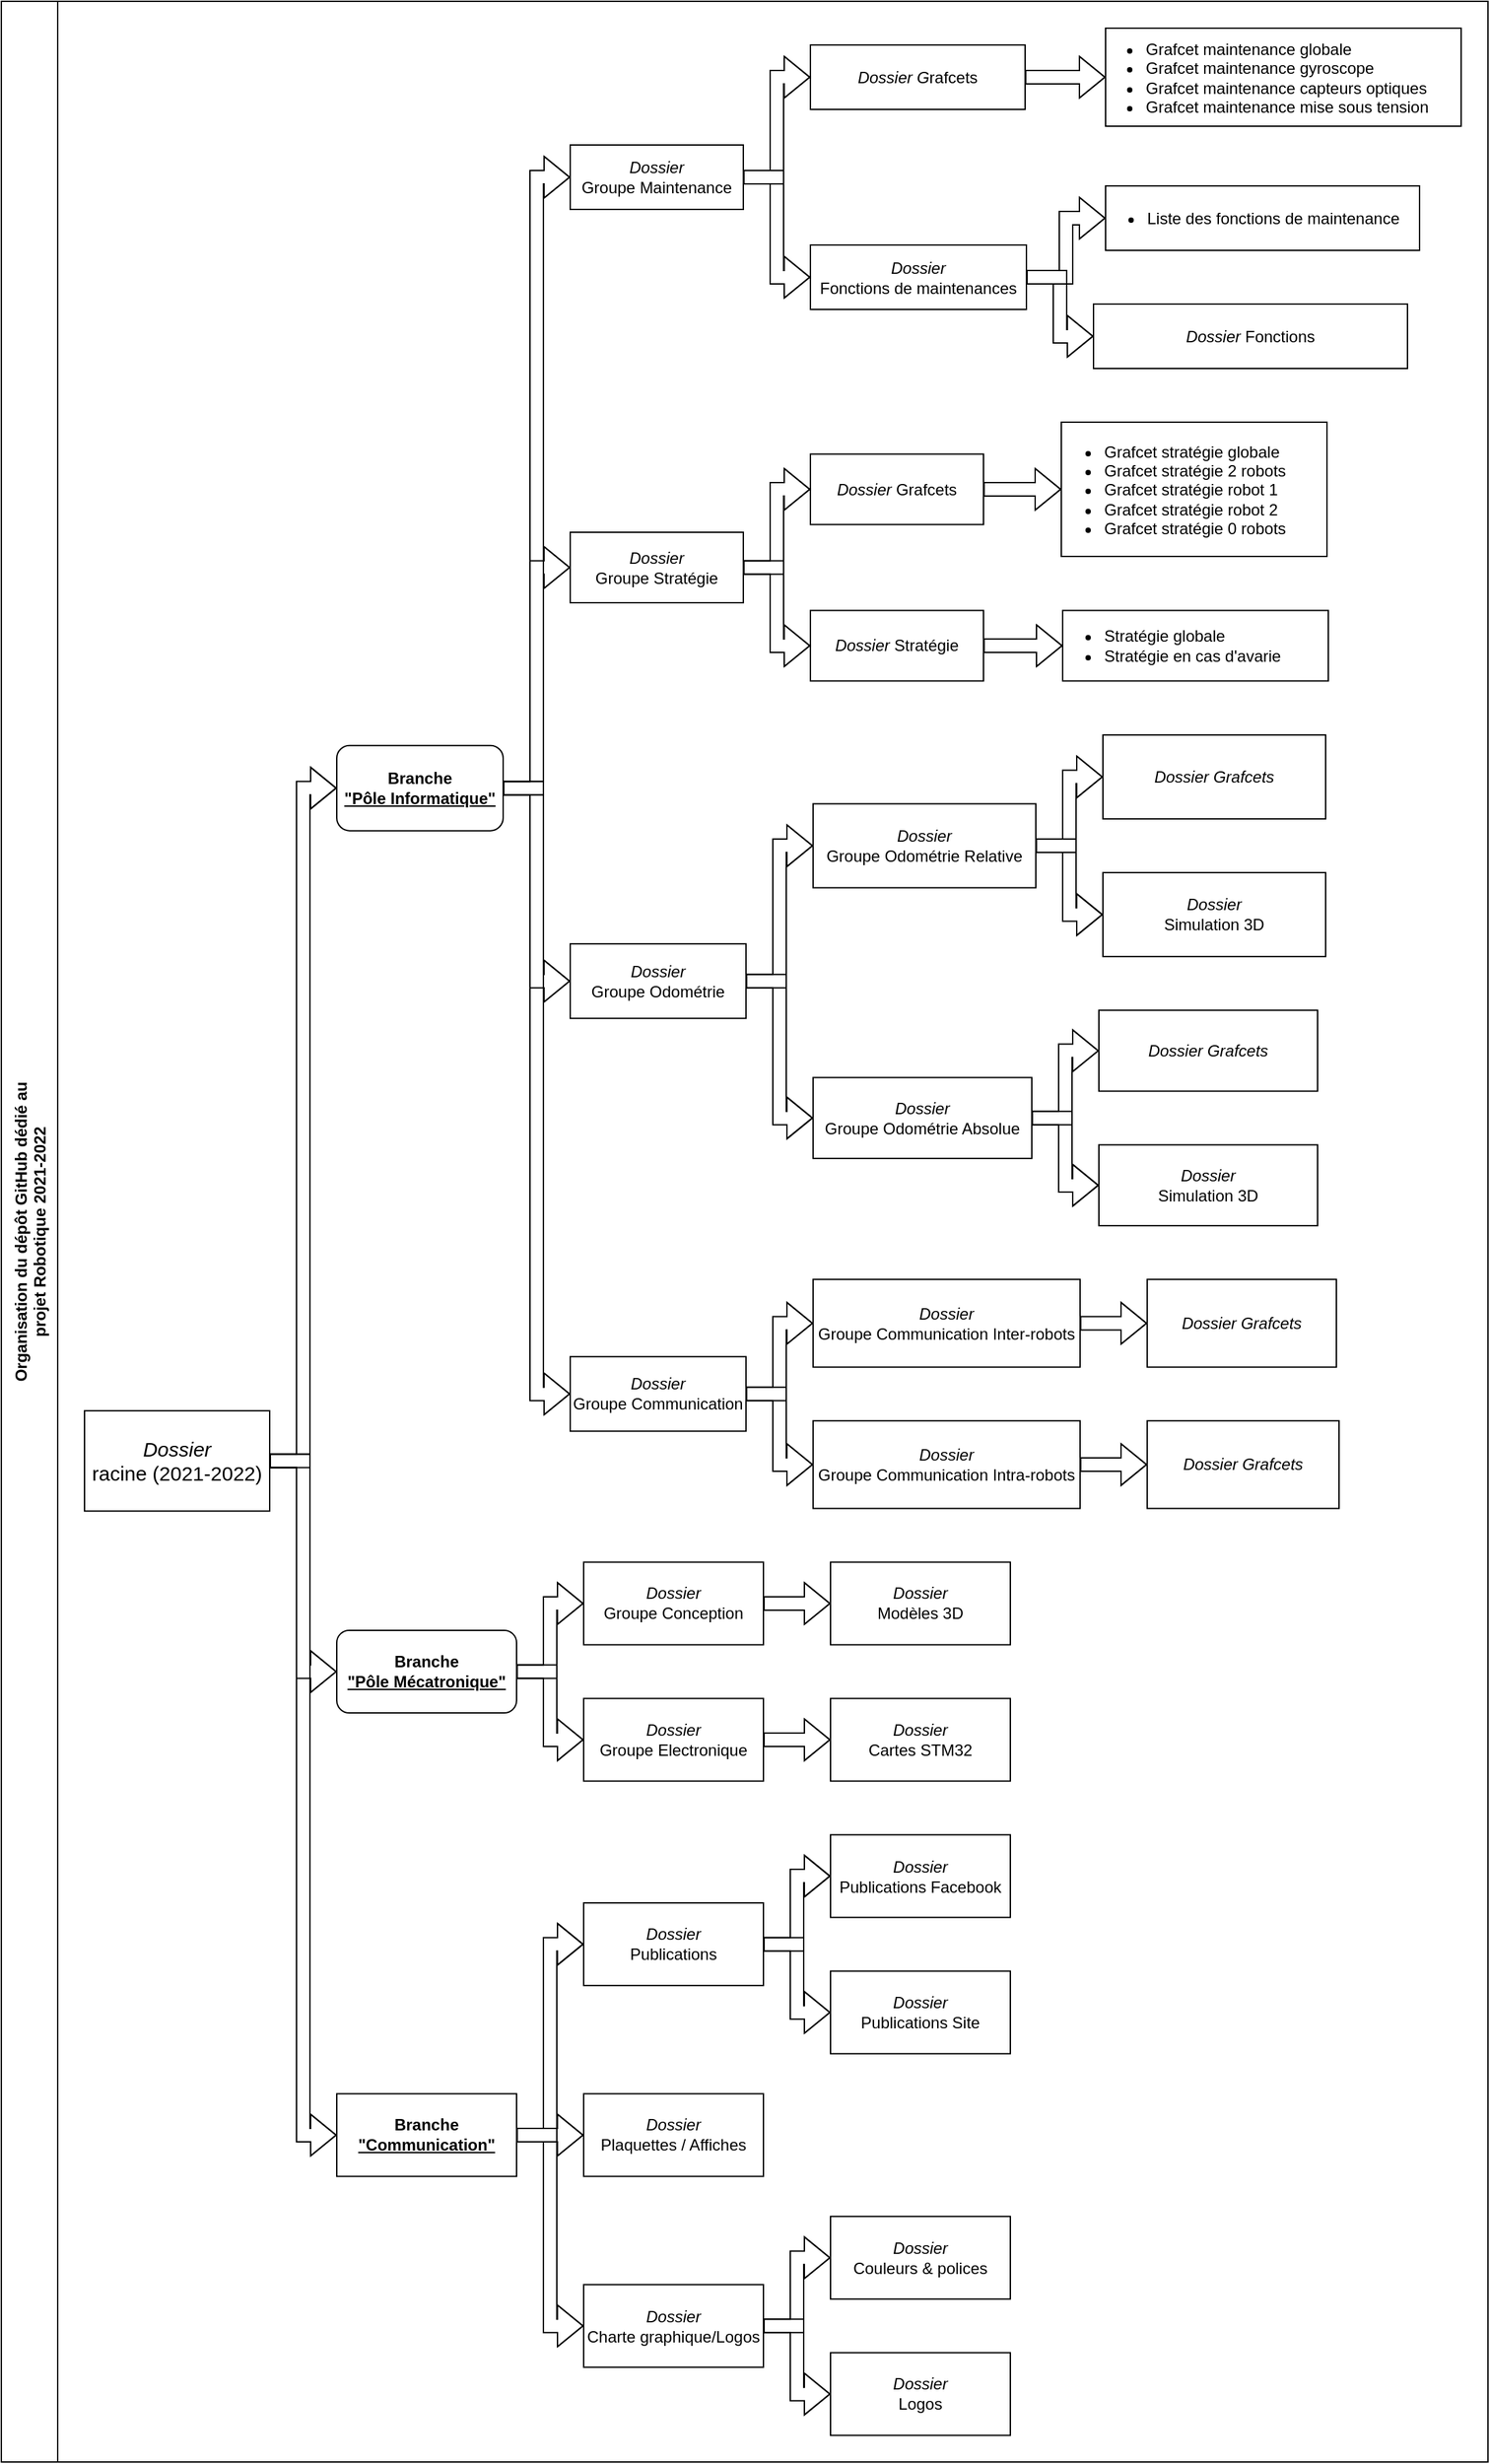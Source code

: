 <mxfile version="15.4.0" type="device"><diagram id="D2iqeER-MM64fAoqeFsW" name="Page-1"><mxGraphModel dx="1026" dy="586" grid="0" gridSize="10" guides="1" tooltips="1" connect="1" arrows="1" fold="1" page="0" pageScale="1" pageWidth="1169" pageHeight="827" math="0" shadow="0"><root><mxCell id="0"/><mxCell id="1" parent="0"/><mxCell id="HwBVXZUQC74YL3l-E8x8-28" value="Organisation du dépôt GitHub dédié au&#10;projet Robotique 2021-2022" style="swimlane;startSize=42;horizontal=0;childLayout=treeLayout;horizontalTree=1;resizable=0;containerType=tree;spacing=2;align=center;" vertex="1" parent="1"><mxGeometry x="213" y="111" width="1108" height="1833" as="geometry"/></mxCell><mxCell id="HwBVXZUQC74YL3l-E8x8-29" value="&lt;font style=&quot;font-size: 15px&quot;&gt;&lt;i&gt;Dossier &lt;br&gt;&lt;/i&gt;racine (2021-2022)&lt;/font&gt;" style="whiteSpace=wrap;html=1;" vertex="1" parent="HwBVXZUQC74YL3l-E8x8-28"><mxGeometry x="62" y="1049.905" width="138" height="74.75" as="geometry"/></mxCell><mxCell id="HwBVXZUQC74YL3l-E8x8-30" value="&lt;b&gt;Branche&lt;br&gt;&lt;u&gt;&quot;Pôle Informatique&quot;&lt;/u&gt;&lt;/b&gt;" style="whiteSpace=wrap;html=1;rounded=1;" vertex="1" parent="HwBVXZUQC74YL3l-E8x8-28"><mxGeometry x="250" y="554.315" width="124" height="63.5" as="geometry"/></mxCell><mxCell id="HwBVXZUQC74YL3l-E8x8-31" value="" style="edgeStyle=elbowEdgeStyle;elbow=horizontal;html=1;rounded=0;shape=flexArrow;" edge="1" parent="HwBVXZUQC74YL3l-E8x8-28" source="HwBVXZUQC74YL3l-E8x8-29" target="HwBVXZUQC74YL3l-E8x8-30"><mxGeometry relative="1" as="geometry"/></mxCell><mxCell id="HwBVXZUQC74YL3l-E8x8-32" value="&lt;b&gt;Branche &lt;br&gt;&lt;u&gt;&quot;Pôle Mécatronique&quot;&lt;/u&gt;&lt;/b&gt;" style="whiteSpace=wrap;html=1;rounded=1;" vertex="1" parent="HwBVXZUQC74YL3l-E8x8-28"><mxGeometry x="250" y="1213.47" width="134" height="61.54" as="geometry"/></mxCell><mxCell id="HwBVXZUQC74YL3l-E8x8-33" value="" style="edgeStyle=elbowEdgeStyle;elbow=horizontal;html=1;rounded=0;shape=flexArrow;" edge="1" parent="HwBVXZUQC74YL3l-E8x8-28" source="HwBVXZUQC74YL3l-E8x8-29" target="HwBVXZUQC74YL3l-E8x8-32"><mxGeometry relative="1" as="geometry"/></mxCell><mxCell id="HwBVXZUQC74YL3l-E8x8-34" value="" style="edgeStyle=elbowEdgeStyle;elbow=horizontal;html=1;rounded=0;shape=flexArrow;" edge="1" target="HwBVXZUQC74YL3l-E8x8-35" source="HwBVXZUQC74YL3l-E8x8-30" parent="HwBVXZUQC74YL3l-E8x8-28"><mxGeometry relative="1" as="geometry"><mxPoint x="776" y="-10218.12" as="sourcePoint"/></mxGeometry></mxCell><mxCell id="HwBVXZUQC74YL3l-E8x8-35" value="&lt;i&gt;Dossier &lt;br&gt;&lt;/i&gt;Groupe Maintenance" style="whiteSpace=wrap;html=1;" vertex="1" parent="HwBVXZUQC74YL3l-E8x8-28"><mxGeometry x="424" y="107" width="129" height="48" as="geometry"/></mxCell><mxCell id="HwBVXZUQC74YL3l-E8x8-36" value="" style="edgeStyle=elbowEdgeStyle;elbow=horizontal;html=1;rounded=0;shape=flexArrow;" edge="1" target="HwBVXZUQC74YL3l-E8x8-37" source="HwBVXZUQC74YL3l-E8x8-30" parent="HwBVXZUQC74YL3l-E8x8-28"><mxGeometry relative="1" as="geometry"><mxPoint x="810" y="-10474.12" as="sourcePoint"/></mxGeometry></mxCell><mxCell id="HwBVXZUQC74YL3l-E8x8-37" value="&lt;i&gt;Dossier&lt;/i&gt;&lt;br&gt;Groupe Stratégie" style="whiteSpace=wrap;html=1;" vertex="1" parent="HwBVXZUQC74YL3l-E8x8-28"><mxGeometry x="424" y="395.5" width="129" height="52.5" as="geometry"/></mxCell><mxCell id="HwBVXZUQC74YL3l-E8x8-38" value="" style="edgeStyle=elbowEdgeStyle;elbow=horizontal;html=1;rounded=0;shape=flexArrow;" edge="1" target="HwBVXZUQC74YL3l-E8x8-39" source="HwBVXZUQC74YL3l-E8x8-30" parent="HwBVXZUQC74YL3l-E8x8-28"><mxGeometry relative="1" as="geometry"><mxPoint x="810" y="-10394.12" as="sourcePoint"/></mxGeometry></mxCell><mxCell id="HwBVXZUQC74YL3l-E8x8-39" value="&lt;i&gt;Dossier&lt;/i&gt;&lt;br&gt;Groupe Odométrie" style="whiteSpace=wrap;html=1;" vertex="1" parent="HwBVXZUQC74YL3l-E8x8-28"><mxGeometry x="424" y="702.105" width="131" height="55.5" as="geometry"/></mxCell><mxCell id="HwBVXZUQC74YL3l-E8x8-42" value="" style="edgeStyle=elbowEdgeStyle;elbow=horizontal;html=1;rounded=0;shape=flexArrow;" edge="1" target="HwBVXZUQC74YL3l-E8x8-43" source="HwBVXZUQC74YL3l-E8x8-30" parent="HwBVXZUQC74YL3l-E8x8-28"><mxGeometry relative="1" as="geometry"><mxPoint x="549" y="-10108.245" as="sourcePoint"/></mxGeometry></mxCell><mxCell id="HwBVXZUQC74YL3l-E8x8-43" value="&lt;i&gt;Dossier&lt;/i&gt;&lt;br&gt;Groupe Communication" style="whiteSpace=wrap;html=1;" vertex="1" parent="HwBVXZUQC74YL3l-E8x8-28"><mxGeometry x="424" y="1009.63" width="131" height="55.5" as="geometry"/></mxCell><mxCell id="HwBVXZUQC74YL3l-E8x8-46" value="" style="edgeStyle=elbowEdgeStyle;elbow=horizontal;html=1;rounded=0;shape=flexArrow;" edge="1" target="HwBVXZUQC74YL3l-E8x8-47" source="HwBVXZUQC74YL3l-E8x8-39" parent="HwBVXZUQC74YL3l-E8x8-28"><mxGeometry relative="1" as="geometry"><mxPoint x="549" y="-9867.85" as="sourcePoint"/></mxGeometry></mxCell><mxCell id="HwBVXZUQC74YL3l-E8x8-47" value="&lt;i&gt;Dossier&lt;/i&gt;&lt;br&gt;Groupe Odométrie Relative" style="whiteSpace=wrap;html=1;" vertex="1" parent="HwBVXZUQC74YL3l-E8x8-28"><mxGeometry x="605" y="597.77" width="166" height="62.54" as="geometry"/></mxCell><mxCell id="HwBVXZUQC74YL3l-E8x8-48" value="" style="edgeStyle=elbowEdgeStyle;elbow=horizontal;html=1;rounded=0;shape=flexArrow;" edge="1" target="HwBVXZUQC74YL3l-E8x8-49" source="HwBVXZUQC74YL3l-E8x8-39" parent="HwBVXZUQC74YL3l-E8x8-28"><mxGeometry relative="1" as="geometry"><mxPoint x="730" y="-9825.35" as="sourcePoint"/></mxGeometry></mxCell><mxCell id="HwBVXZUQC74YL3l-E8x8-49" value="&lt;i&gt;Dossier&lt;/i&gt;&lt;br&gt;Groupe Odométrie Absolue" style="whiteSpace=wrap;html=1;" vertex="1" parent="HwBVXZUQC74YL3l-E8x8-28"><mxGeometry x="605" y="801.7" width="163" height="60.24" as="geometry"/></mxCell><mxCell id="HwBVXZUQC74YL3l-E8x8-50" value="" style="edgeStyle=elbowEdgeStyle;elbow=horizontal;html=1;rounded=0;shape=flexArrow;" edge="1" target="HwBVXZUQC74YL3l-E8x8-51" source="HwBVXZUQC74YL3l-E8x8-43" parent="HwBVXZUQC74YL3l-E8x8-28"><mxGeometry relative="1" as="geometry"><mxPoint x="549" y="-9569.382" as="sourcePoint"/></mxGeometry></mxCell><mxCell id="HwBVXZUQC74YL3l-E8x8-51" value="&lt;i&gt;Dossier&lt;/i&gt;&lt;br&gt;Groupe Communication Inter-robots" style="whiteSpace=wrap;html=1;" vertex="1" parent="HwBVXZUQC74YL3l-E8x8-28"><mxGeometry x="605" y="952.06" width="199" height="65.32" as="geometry"/></mxCell><mxCell id="HwBVXZUQC74YL3l-E8x8-52" value="" style="edgeStyle=elbowEdgeStyle;elbow=horizontal;html=1;rounded=0;shape=flexArrow;" edge="1" target="HwBVXZUQC74YL3l-E8x8-53" source="HwBVXZUQC74YL3l-E8x8-43" parent="HwBVXZUQC74YL3l-E8x8-28"><mxGeometry relative="1" as="geometry"><mxPoint x="730" y="-9385.634" as="sourcePoint"/></mxGeometry></mxCell><mxCell id="HwBVXZUQC74YL3l-E8x8-53" value="&lt;i&gt;Dossier&lt;/i&gt;&lt;br&gt;Groupe Communication Intra-robots" style="whiteSpace=wrap;html=1;" vertex="1" parent="HwBVXZUQC74YL3l-E8x8-28"><mxGeometry x="605" y="1057.38" width="199" height="65.32" as="geometry"/></mxCell><mxCell id="HwBVXZUQC74YL3l-E8x8-54" value="" style="edgeStyle=elbowEdgeStyle;elbow=horizontal;html=1;rounded=0;shape=flexArrow;" edge="1" target="HwBVXZUQC74YL3l-E8x8-55" source="HwBVXZUQC74YL3l-E8x8-32" parent="HwBVXZUQC74YL3l-E8x8-28"><mxGeometry relative="1" as="geometry"><mxPoint x="375" y="-9053.19" as="sourcePoint"/></mxGeometry></mxCell><mxCell id="HwBVXZUQC74YL3l-E8x8-55" value="&lt;i&gt;Dossier&lt;/i&gt;&lt;br&gt;Groupe Conception" style="whiteSpace=wrap;html=1;" vertex="1" parent="HwBVXZUQC74YL3l-E8x8-28"><mxGeometry x="434" y="1162.7" width="134" height="61.54" as="geometry"/></mxCell><mxCell id="HwBVXZUQC74YL3l-E8x8-56" value="" style="edgeStyle=elbowEdgeStyle;elbow=horizontal;html=1;rounded=0;shape=flexArrow;" edge="1" target="HwBVXZUQC74YL3l-E8x8-57" source="HwBVXZUQC74YL3l-E8x8-32" parent="HwBVXZUQC74YL3l-E8x8-28"><mxGeometry relative="1" as="geometry"><mxPoint x="559" y="-8461.374" as="sourcePoint"/></mxGeometry></mxCell><mxCell id="HwBVXZUQC74YL3l-E8x8-57" value="&lt;i&gt;Dossier&lt;/i&gt;&lt;br&gt;Groupe Electronique" style="whiteSpace=wrap;html=1;" vertex="1" parent="HwBVXZUQC74YL3l-E8x8-28"><mxGeometry x="434" y="1264.24" width="134" height="61.54" as="geometry"/></mxCell><mxCell id="HwBVXZUQC74YL3l-E8x8-58" value="" style="edgeStyle=elbowEdgeStyle;elbow=horizontal;html=1;rounded=0;shape=flexArrow;" edge="1" target="HwBVXZUQC74YL3l-E8x8-59" source="HwBVXZUQC74YL3l-E8x8-29" parent="HwBVXZUQC74YL3l-E8x8-28"><mxGeometry relative="1" as="geometry"><mxPoint x="375" y="-8215.231" as="sourcePoint"/></mxGeometry></mxCell><mxCell id="HwBVXZUQC74YL3l-E8x8-59" value="&lt;b&gt;Branche &lt;br&gt;&lt;u&gt;&quot;Communication&quot;&lt;/u&gt;&lt;/b&gt;" style="whiteSpace=wrap;html=1;" vertex="1" parent="HwBVXZUQC74YL3l-E8x8-28"><mxGeometry x="250" y="1558.706" width="134" height="61.54" as="geometry"/></mxCell><mxCell id="HwBVXZUQC74YL3l-E8x8-60" value="" style="edgeStyle=elbowEdgeStyle;elbow=horizontal;html=1;rounded=0;shape=flexArrow;" edge="1" target="HwBVXZUQC74YL3l-E8x8-61" source="HwBVXZUQC74YL3l-E8x8-55" parent="HwBVXZUQC74YL3l-E8x8-28"><mxGeometry relative="1" as="geometry"><mxPoint x="559" y="-7572.644" as="sourcePoint"/></mxGeometry></mxCell><mxCell id="HwBVXZUQC74YL3l-E8x8-61" value="&lt;i&gt;Dossier&lt;/i&gt;&lt;br&gt;Modèles 3D" style="whiteSpace=wrap;html=1;" vertex="1" parent="HwBVXZUQC74YL3l-E8x8-28"><mxGeometry x="618" y="1162.7" width="134" height="61.54" as="geometry"/></mxCell><mxCell id="HwBVXZUQC74YL3l-E8x8-62" value="" style="edgeStyle=elbowEdgeStyle;elbow=horizontal;html=1;rounded=0;shape=flexArrow;" edge="1" target="HwBVXZUQC74YL3l-E8x8-63" source="HwBVXZUQC74YL3l-E8x8-57" parent="HwBVXZUQC74YL3l-E8x8-28"><mxGeometry relative="1" as="geometry"><mxPoint x="559" y="-7572.644" as="sourcePoint"/></mxGeometry></mxCell><mxCell id="HwBVXZUQC74YL3l-E8x8-63" value="&lt;i&gt;Dossier&lt;/i&gt;&lt;br&gt;Cartes STM32" style="whiteSpace=wrap;html=1;" vertex="1" parent="HwBVXZUQC74YL3l-E8x8-28"><mxGeometry x="618" y="1264.24" width="134" height="61.54" as="geometry"/></mxCell><mxCell id="HwBVXZUQC74YL3l-E8x8-64" value="" style="edgeStyle=elbowEdgeStyle;elbow=horizontal;html=1;rounded=0;shape=flexArrow;" edge="1" target="HwBVXZUQC74YL3l-E8x8-65" source="HwBVXZUQC74YL3l-E8x8-35" parent="HwBVXZUQC74YL3l-E8x8-28"><mxGeometry relative="1" as="geometry"><mxPoint x="587" y="-8010.868" as="sourcePoint"/></mxGeometry></mxCell><mxCell id="HwBVXZUQC74YL3l-E8x8-65" value="&lt;i&gt;Dossier G&lt;/i&gt;rafcets" style="whiteSpace=wrap;html=1;" vertex="1" parent="HwBVXZUQC74YL3l-E8x8-28"><mxGeometry x="603" y="32.5" width="160" height="48" as="geometry"/></mxCell><mxCell id="HwBVXZUQC74YL3l-E8x8-66" value="" style="edgeStyle=elbowEdgeStyle;elbow=horizontal;html=1;rounded=0;shape=flexArrow;" edge="1" target="HwBVXZUQC74YL3l-E8x8-67" source="HwBVXZUQC74YL3l-E8x8-37" parent="HwBVXZUQC74YL3l-E8x8-28"><mxGeometry relative="1" as="geometry"><mxPoint x="587" y="-8010.868" as="sourcePoint"/></mxGeometry></mxCell><mxCell id="HwBVXZUQC74YL3l-E8x8-67" value="&lt;i&gt;Dossier&amp;nbsp;&lt;/i&gt;Grafcets" style="whiteSpace=wrap;html=1;" vertex="1" parent="HwBVXZUQC74YL3l-E8x8-28"><mxGeometry x="603" y="337.25" width="129" height="52.5" as="geometry"/></mxCell><mxCell id="HwBVXZUQC74YL3l-E8x8-68" value="" style="edgeStyle=elbowEdgeStyle;elbow=horizontal;html=1;rounded=0;shape=flexArrow;" edge="1" target="HwBVXZUQC74YL3l-E8x8-69" source="HwBVXZUQC74YL3l-E8x8-37" parent="HwBVXZUQC74YL3l-E8x8-28"><mxGeometry relative="1" as="geometry"><mxPoint x="766" y="-8148.011" as="sourcePoint"/></mxGeometry></mxCell><mxCell id="HwBVXZUQC74YL3l-E8x8-69" value="&lt;i&gt;Dossier&amp;nbsp;&lt;/i&gt;Stratégie" style="whiteSpace=wrap;html=1;" vertex="1" parent="HwBVXZUQC74YL3l-E8x8-28"><mxGeometry x="603" y="453.75" width="129" height="52.5" as="geometry"/></mxCell><mxCell id="HwBVXZUQC74YL3l-E8x8-72" value="" style="edgeStyle=elbowEdgeStyle;elbow=horizontal;html=1;rounded=0;shape=flexArrow;" edge="1" target="HwBVXZUQC74YL3l-E8x8-73" source="HwBVXZUQC74YL3l-E8x8-67" parent="HwBVXZUQC74YL3l-E8x8-28"><mxGeometry relative="1" as="geometry"><mxPoint x="766" y="-7606.731" as="sourcePoint"/></mxGeometry></mxCell><mxCell id="HwBVXZUQC74YL3l-E8x8-73" value="&lt;ul&gt;&lt;li&gt;Grafcet stratégie globale&lt;/li&gt;&lt;li&gt;Grafcet stratégie 2 robots&lt;/li&gt;&lt;li&gt;Grafcet stratégie robot 1&lt;/li&gt;&lt;li&gt;Grafcet stratégie robot 2&lt;/li&gt;&lt;li&gt;Grafcet stratégie 0 robots&lt;/li&gt;&lt;/ul&gt;" style="whiteSpace=wrap;html=1;align=left;spacing=-8;" vertex="1" parent="HwBVXZUQC74YL3l-E8x8-28"><mxGeometry x="790" y="313.5" width="198" height="100" as="geometry"/></mxCell><mxCell id="HwBVXZUQC74YL3l-E8x8-74" value="" style="edgeStyle=elbowEdgeStyle;elbow=horizontal;html=1;rounded=0;shape=flexArrow;" edge="1" target="HwBVXZUQC74YL3l-E8x8-75" source="HwBVXZUQC74YL3l-E8x8-69" parent="HwBVXZUQC74YL3l-E8x8-28"><mxGeometry relative="1" as="geometry"><mxPoint x="766" y="-7606.731" as="sourcePoint"/></mxGeometry></mxCell><mxCell id="HwBVXZUQC74YL3l-E8x8-75" value="&lt;ul&gt;&lt;li&gt;Stratégie globale&lt;/li&gt;&lt;li&gt;Stratégie en cas d'avarie&lt;/li&gt;&lt;/ul&gt;" style="whiteSpace=wrap;html=1;align=left;spacing=-9;" vertex="1" parent="HwBVXZUQC74YL3l-E8x8-28"><mxGeometry x="791" y="453.75" width="198" height="52.5" as="geometry"/></mxCell><mxCell id="HwBVXZUQC74YL3l-E8x8-76" value="" style="edgeStyle=elbowEdgeStyle;elbow=horizontal;html=1;rounded=0;shape=flexArrow;" edge="1" target="HwBVXZUQC74YL3l-E8x8-77" source="HwBVXZUQC74YL3l-E8x8-59" parent="HwBVXZUQC74YL3l-E8x8-28"><mxGeometry relative="1" as="geometry"><mxPoint x="413" y="-6575.545" as="sourcePoint"/></mxGeometry></mxCell><mxCell id="HwBVXZUQC74YL3l-E8x8-77" value="&lt;i&gt;Dossier&lt;/i&gt;&lt;br&gt;Publications" style="whiteSpace=wrap;html=1;" vertex="1" parent="HwBVXZUQC74YL3l-E8x8-28"><mxGeometry x="434" y="1416.55" width="134" height="61.54" as="geometry"/></mxCell><mxCell id="HwBVXZUQC74YL3l-E8x8-78" value="" style="edgeStyle=elbowEdgeStyle;elbow=horizontal;html=1;rounded=0;shape=flexArrow;" edge="1" target="HwBVXZUQC74YL3l-E8x8-79" source="HwBVXZUQC74YL3l-E8x8-59" parent="HwBVXZUQC74YL3l-E8x8-28"><mxGeometry relative="1" as="geometry"><mxPoint x="597" y="-6260.882" as="sourcePoint"/></mxGeometry></mxCell><mxCell id="HwBVXZUQC74YL3l-E8x8-79" value="&lt;i&gt;Dossier&lt;/i&gt;&lt;br&gt;Plaquettes / Affiches" style="whiteSpace=wrap;html=1;" vertex="1" parent="HwBVXZUQC74YL3l-E8x8-28"><mxGeometry x="434" y="1558.706" width="134" height="61.54" as="geometry"/></mxCell><mxCell id="HwBVXZUQC74YL3l-E8x8-82" value="" style="edgeStyle=elbowEdgeStyle;elbow=horizontal;html=1;rounded=0;shape=flexArrow;" edge="1" target="HwBVXZUQC74YL3l-E8x8-83" source="HwBVXZUQC74YL3l-E8x8-59" parent="HwBVXZUQC74YL3l-E8x8-28"><mxGeometry relative="1" as="geometry"><mxPoint x="597" y="-4987.492" as="sourcePoint"/></mxGeometry></mxCell><mxCell id="HwBVXZUQC74YL3l-E8x8-83" value="&lt;i&gt;Dossier&lt;/i&gt;&lt;br&gt;Charte graphique/Logos" style="whiteSpace=wrap;html=1;" vertex="1" parent="HwBVXZUQC74YL3l-E8x8-28"><mxGeometry x="434" y="1700.862" width="134" height="61.54" as="geometry"/></mxCell><mxCell id="HwBVXZUQC74YL3l-E8x8-84" value="" style="edgeStyle=elbowEdgeStyle;elbow=horizontal;html=1;rounded=0;shape=flexArrow;" edge="1" target="HwBVXZUQC74YL3l-E8x8-85" source="HwBVXZUQC74YL3l-E8x8-35" parent="HwBVXZUQC74YL3l-E8x8-28"><mxGeometry relative="1" as="geometry"><mxPoint x="766" y="-5340.915" as="sourcePoint"/></mxGeometry></mxCell><mxCell id="HwBVXZUQC74YL3l-E8x8-85" value="&lt;i&gt;Dossier&lt;/i&gt;&lt;br&gt;Fonctions de maintenances" style="whiteSpace=wrap;html=1;" vertex="1" parent="HwBVXZUQC74YL3l-E8x8-28"><mxGeometry x="603" y="181.5" width="161" height="48" as="geometry"/></mxCell><mxCell id="HwBVXZUQC74YL3l-E8x8-86" value="" style="edgeStyle=elbowEdgeStyle;elbow=horizontal;html=1;rounded=0;shape=flexArrow;" edge="1" target="HwBVXZUQC74YL3l-E8x8-87" source="HwBVXZUQC74YL3l-E8x8-77" parent="HwBVXZUQC74YL3l-E8x8-28"><mxGeometry relative="1" as="geometry"><mxPoint x="597" y="-3625.977" as="sourcePoint"/></mxGeometry></mxCell><mxCell id="HwBVXZUQC74YL3l-E8x8-87" value="&lt;i&gt;Dossier&lt;/i&gt;&lt;br&gt;Publications Facebook" style="whiteSpace=wrap;html=1;" vertex="1" parent="HwBVXZUQC74YL3l-E8x8-28"><mxGeometry x="618" y="1365.78" width="134" height="61.54" as="geometry"/></mxCell><mxCell id="HwBVXZUQC74YL3l-E8x8-88" value="" style="edgeStyle=elbowEdgeStyle;elbow=horizontal;html=1;rounded=0;shape=flexArrow;" edge="1" target="HwBVXZUQC74YL3l-E8x8-89" source="HwBVXZUQC74YL3l-E8x8-77" parent="HwBVXZUQC74YL3l-E8x8-28"><mxGeometry relative="1" as="geometry"><mxPoint x="781" y="-3727.517" as="sourcePoint"/></mxGeometry></mxCell><mxCell id="HwBVXZUQC74YL3l-E8x8-89" value="&lt;i&gt;Dossier&lt;/i&gt;&lt;br&gt;Publications Site" style="whiteSpace=wrap;html=1;" vertex="1" parent="HwBVXZUQC74YL3l-E8x8-28"><mxGeometry x="618" y="1467.32" width="134" height="61.54" as="geometry"/></mxCell><mxCell id="HwBVXZUQC74YL3l-E8x8-90" value="" style="edgeStyle=elbowEdgeStyle;elbow=horizontal;html=1;rounded=0;shape=flexArrow;" edge="1" target="HwBVXZUQC74YL3l-E8x8-91" source="HwBVXZUQC74YL3l-E8x8-83" parent="HwBVXZUQC74YL3l-E8x8-28"><mxGeometry relative="1" as="geometry"><mxPoint x="597" y="-2853.522" as="sourcePoint"/></mxGeometry></mxCell><mxCell id="HwBVXZUQC74YL3l-E8x8-91" value="&lt;i&gt;Dossier&lt;/i&gt;&lt;br&gt;Couleurs &amp;amp; polices" style="whiteSpace=wrap;html=1;" vertex="1" parent="HwBVXZUQC74YL3l-E8x8-28"><mxGeometry x="618" y="1650.092" width="134" height="61.54" as="geometry"/></mxCell><mxCell id="HwBVXZUQC74YL3l-E8x8-92" value="" style="edgeStyle=elbowEdgeStyle;elbow=horizontal;html=1;rounded=0;shape=flexArrow;" edge="1" target="HwBVXZUQC74YL3l-E8x8-93" source="HwBVXZUQC74YL3l-E8x8-83" parent="HwBVXZUQC74YL3l-E8x8-28"><mxGeometry relative="1" as="geometry"><mxPoint x="781" y="-2731.674" as="sourcePoint"/></mxGeometry></mxCell><mxCell id="HwBVXZUQC74YL3l-E8x8-93" value="&lt;i&gt;Dossier&lt;/i&gt;&lt;br&gt;Logos" style="whiteSpace=wrap;html=1;" vertex="1" parent="HwBVXZUQC74YL3l-E8x8-28"><mxGeometry x="618" y="1751.632" width="134" height="61.54" as="geometry"/></mxCell><mxCell id="HwBVXZUQC74YL3l-E8x8-94" value="" style="edgeStyle=elbowEdgeStyle;elbow=horizontal;html=1;rounded=0;shape=flexArrow;" edge="1" target="HwBVXZUQC74YL3l-E8x8-95" source="HwBVXZUQC74YL3l-E8x8-47" parent="HwBVXZUQC74YL3l-E8x8-28"><mxGeometry relative="1" as="geometry"><mxPoint x="768" y="-3602.174" as="sourcePoint"/></mxGeometry></mxCell><mxCell id="HwBVXZUQC74YL3l-E8x8-95" value="&lt;i&gt;Dossier Grafcets&lt;/i&gt;" style="whiteSpace=wrap;html=1;" vertex="1" parent="HwBVXZUQC74YL3l-E8x8-28"><mxGeometry x="821" y="546.5" width="166" height="62.54" as="geometry"/></mxCell><mxCell id="HwBVXZUQC74YL3l-E8x8-96" value="" style="edgeStyle=elbowEdgeStyle;elbow=horizontal;html=1;rounded=0;shape=flexArrow;" edge="1" target="HwBVXZUQC74YL3l-E8x8-97" source="HwBVXZUQC74YL3l-E8x8-49" parent="HwBVXZUQC74YL3l-E8x8-28"><mxGeometry relative="1" as="geometry"><mxPoint x="768" y="-3602.174" as="sourcePoint"/></mxGeometry></mxCell><mxCell id="HwBVXZUQC74YL3l-E8x8-97" value="&lt;i&gt;Dossier Grafcets&lt;/i&gt;" style="whiteSpace=wrap;html=1;" vertex="1" parent="HwBVXZUQC74YL3l-E8x8-28"><mxGeometry x="818" y="751.58" width="163" height="60.24" as="geometry"/></mxCell><mxCell id="HwBVXZUQC74YL3l-E8x8-98" value="" style="edgeStyle=elbowEdgeStyle;elbow=horizontal;html=1;rounded=0;shape=flexArrow;" edge="1" target="HwBVXZUQC74YL3l-E8x8-99" source="HwBVXZUQC74YL3l-E8x8-51" parent="HwBVXZUQC74YL3l-E8x8-28"><mxGeometry relative="1" as="geometry"><mxPoint x="768" y="-3395.464" as="sourcePoint"/></mxGeometry></mxCell><mxCell id="HwBVXZUQC74YL3l-E8x8-99" value="&lt;i&gt;Dossier Grafcets&lt;/i&gt;" style="whiteSpace=wrap;html=1;" vertex="1" parent="HwBVXZUQC74YL3l-E8x8-28"><mxGeometry x="854" y="952.06" width="141" height="65.32" as="geometry"/></mxCell><mxCell id="HwBVXZUQC74YL3l-E8x8-100" value="" style="edgeStyle=elbowEdgeStyle;elbow=horizontal;html=1;rounded=0;shape=flexArrow;" edge="1" target="HwBVXZUQC74YL3l-E8x8-101" source="HwBVXZUQC74YL3l-E8x8-53" parent="HwBVXZUQC74YL3l-E8x8-28"><mxGeometry relative="1" as="geometry"><mxPoint x="768" y="-3395.464" as="sourcePoint"/></mxGeometry></mxCell><mxCell id="HwBVXZUQC74YL3l-E8x8-101" value="&lt;i&gt;Dossier Grafcets&lt;/i&gt;" style="whiteSpace=wrap;html=1;" vertex="1" parent="HwBVXZUQC74YL3l-E8x8-28"><mxGeometry x="854" y="1057.38" width="143" height="65.32" as="geometry"/></mxCell><mxCell id="HwBVXZUQC74YL3l-E8x8-102" value="" style="edgeStyle=elbowEdgeStyle;elbow=horizontal;html=1;rounded=0;shape=flexArrow;" edge="1" target="HwBVXZUQC74YL3l-E8x8-103" source="HwBVXZUQC74YL3l-E8x8-65" parent="HwBVXZUQC74YL3l-E8x8-28"><mxGeometry relative="1" as="geometry"><mxPoint x="766" y="-3982.064" as="sourcePoint"/></mxGeometry></mxCell><mxCell id="HwBVXZUQC74YL3l-E8x8-103" value="&lt;ul&gt;&lt;li&gt;Grafcet maintenance globale&lt;/li&gt;&lt;li&gt;Grafcet maintenance gyroscope&lt;/li&gt;&lt;li&gt;Grafcet maintenance capteurs optiques&lt;/li&gt;&lt;li&gt;Grafcet maintenance mise sous tension&lt;/li&gt;&lt;/ul&gt;" style="whiteSpace=wrap;html=1;spacing=-10;align=left;" vertex="1" parent="HwBVXZUQC74YL3l-E8x8-28"><mxGeometry x="823" y="20" width="265" height="73" as="geometry"/></mxCell><mxCell id="HwBVXZUQC74YL3l-E8x8-110" value="" style="edgeStyle=elbowEdgeStyle;elbow=horizontal;html=1;rounded=0;shape=flexArrow;" edge="1" target="HwBVXZUQC74YL3l-E8x8-111" source="HwBVXZUQC74YL3l-E8x8-85" parent="HwBVXZUQC74YL3l-E8x8-28"><mxGeometry relative="1" as="geometry"><mxPoint x="766" y="-3211.548" as="sourcePoint"/></mxGeometry></mxCell><mxCell id="HwBVXZUQC74YL3l-E8x8-111" value="&lt;ul&gt;&lt;li&gt;Liste des fonctions de maintenance&lt;/li&gt;&lt;/ul&gt;" style="whiteSpace=wrap;html=1;align=left;spacing=-9;" vertex="1" parent="HwBVXZUQC74YL3l-E8x8-28"><mxGeometry x="823" y="137.5" width="234" height="48" as="geometry"/></mxCell><mxCell id="HwBVXZUQC74YL3l-E8x8-112" value="" style="edgeStyle=elbowEdgeStyle;elbow=horizontal;html=1;rounded=0;shape=flexArrow;" edge="1" target="HwBVXZUQC74YL3l-E8x8-113" source="HwBVXZUQC74YL3l-E8x8-85" parent="HwBVXZUQC74YL3l-E8x8-28"><mxGeometry relative="1" as="geometry"><mxPoint x="977" y="-2379.866" as="sourcePoint"/></mxGeometry></mxCell><mxCell id="HwBVXZUQC74YL3l-E8x8-113" value="&lt;div&gt;&lt;i&gt;Dossier &lt;/i&gt;Fonctions&lt;/div&gt;" style="whiteSpace=wrap;html=1;align=center;spacing=-11;" vertex="1" parent="HwBVXZUQC74YL3l-E8x8-28"><mxGeometry x="814" y="225.5" width="234" height="48" as="geometry"/></mxCell><mxCell id="HwBVXZUQC74YL3l-E8x8-114" value="" style="edgeStyle=elbowEdgeStyle;elbow=horizontal;html=1;rounded=0;shape=flexArrow;" edge="1" target="HwBVXZUQC74YL3l-E8x8-115" source="HwBVXZUQC74YL3l-E8x8-47" parent="HwBVXZUQC74YL3l-E8x8-28"><mxGeometry relative="1" as="geometry"><mxPoint x="984" y="-1152.776" as="sourcePoint"/></mxGeometry></mxCell><mxCell id="HwBVXZUQC74YL3l-E8x8-115" value="&lt;i&gt;Dossier&lt;/i&gt;&lt;br&gt;Simulation 3D" style="whiteSpace=wrap;html=1;" vertex="1" parent="HwBVXZUQC74YL3l-E8x8-28"><mxGeometry x="821" y="649.04" width="166" height="62.54" as="geometry"/></mxCell><mxCell id="HwBVXZUQC74YL3l-E8x8-116" value="" style="edgeStyle=elbowEdgeStyle;elbow=horizontal;html=1;rounded=0;shape=flexArrow;" edge="1" target="HwBVXZUQC74YL3l-E8x8-117" source="HwBVXZUQC74YL3l-E8x8-49" parent="HwBVXZUQC74YL3l-E8x8-28"><mxGeometry relative="1" as="geometry"><mxPoint x="981" y="-66.525" as="sourcePoint"/></mxGeometry></mxCell><mxCell id="HwBVXZUQC74YL3l-E8x8-117" value="&lt;i&gt;Dossier&lt;/i&gt;&lt;br&gt;Simulation 3D" style="whiteSpace=wrap;html=1;" vertex="1" parent="HwBVXZUQC74YL3l-E8x8-28"><mxGeometry x="818" y="851.82" width="163" height="60.24" as="geometry"/></mxCell></root></mxGraphModel></diagram></mxfile>